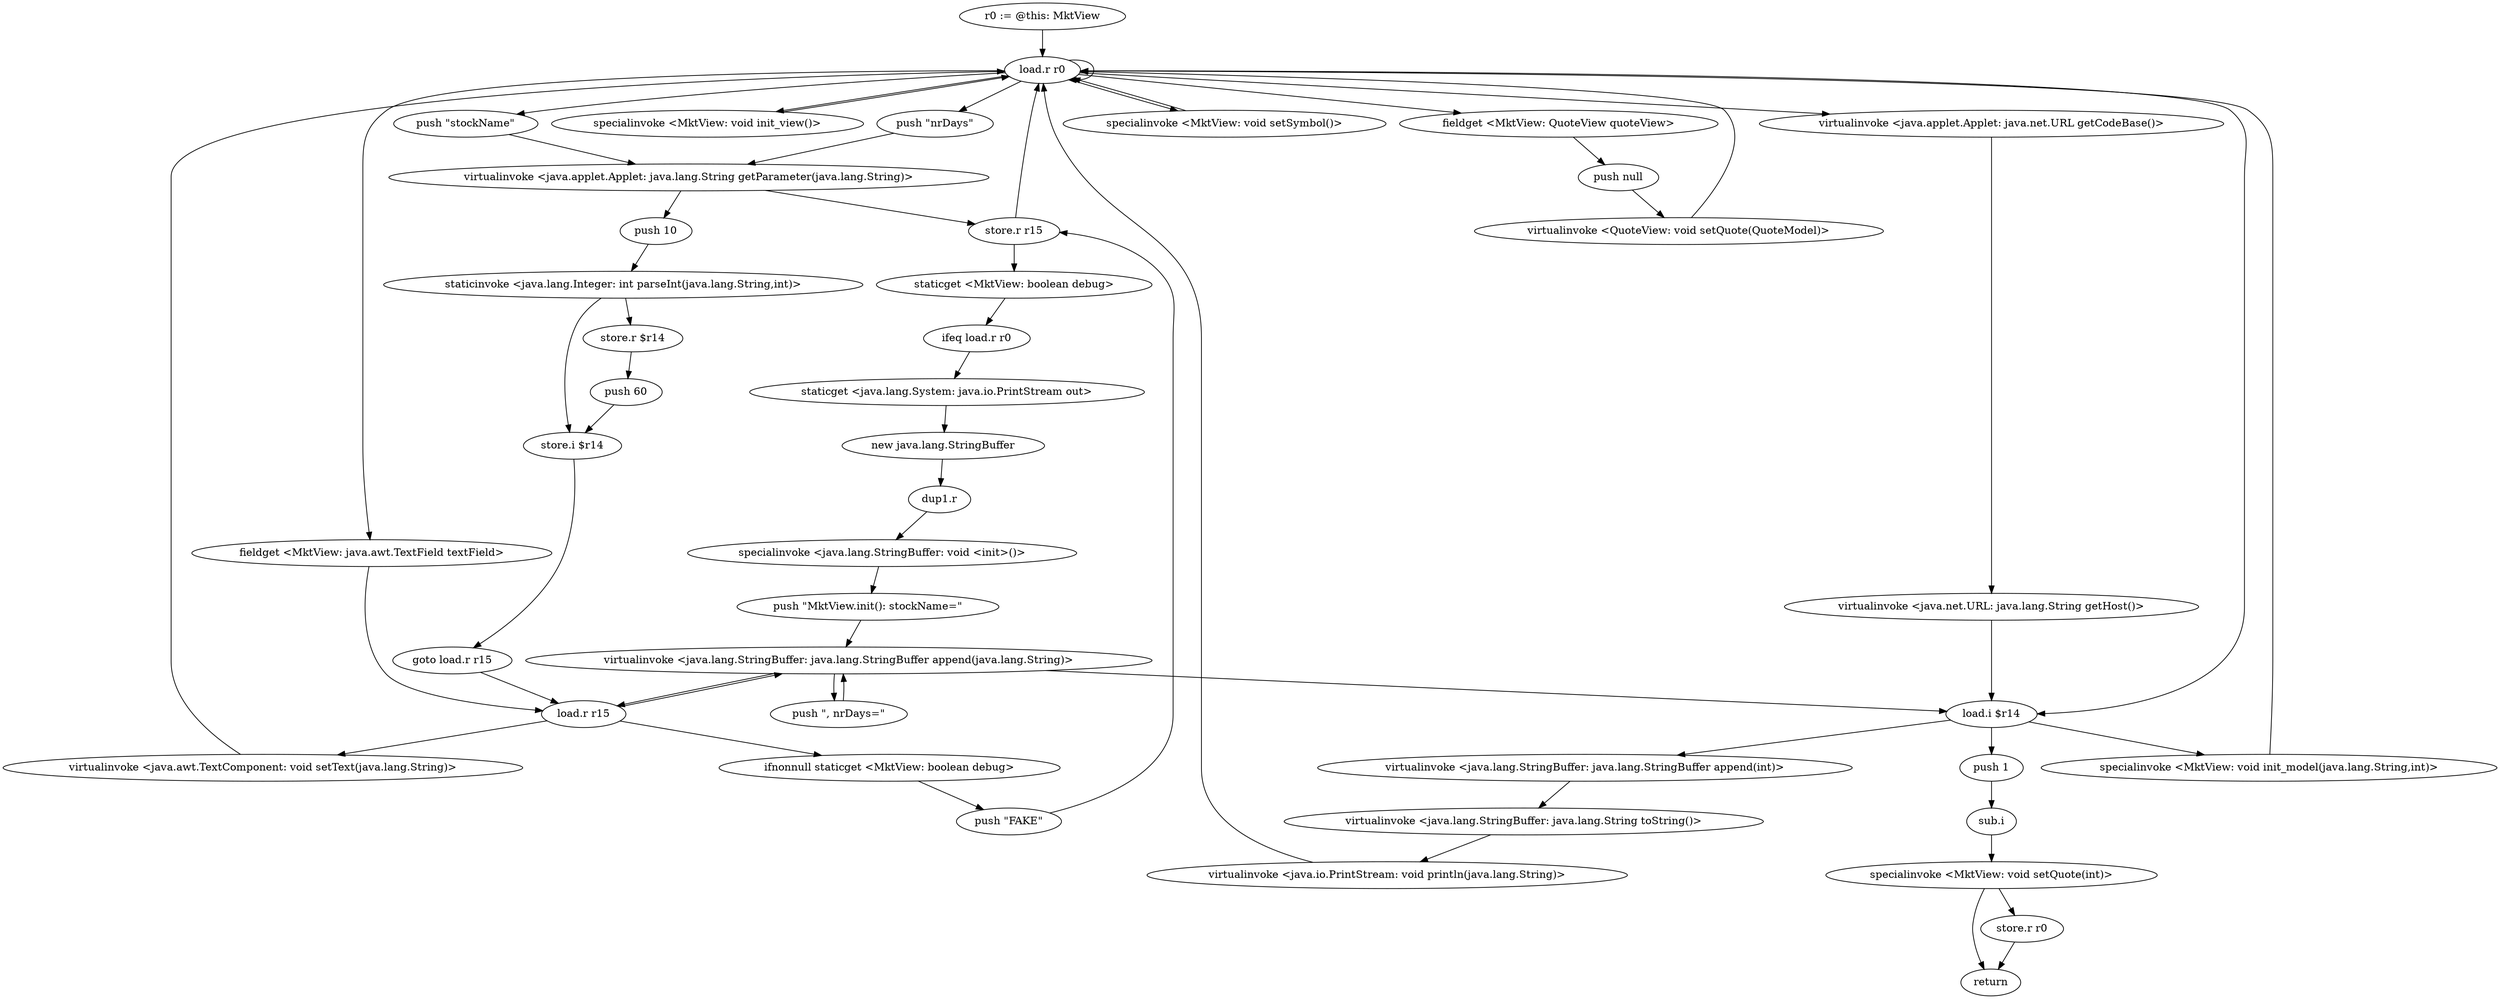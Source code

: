 digraph "" {
    "r0 := @this: MktView"
    "load.r r0"
    "r0 := @this: MktView"->"load.r r0";
    "push \"stockName\""
    "load.r r0"->"push \"stockName\"";
    "virtualinvoke <java.applet.Applet: java.lang.String getParameter(java.lang.String)>"
    "push \"stockName\""->"virtualinvoke <java.applet.Applet: java.lang.String getParameter(java.lang.String)>";
    "store.r r15"
    "virtualinvoke <java.applet.Applet: java.lang.String getParameter(java.lang.String)>"->"store.r r15";
    "store.r r15"->"load.r r0";
    "push \"nrDays\""
    "load.r r0"->"push \"nrDays\"";
    "push \"nrDays\""->"virtualinvoke <java.applet.Applet: java.lang.String getParameter(java.lang.String)>";
    "push 10"
    "virtualinvoke <java.applet.Applet: java.lang.String getParameter(java.lang.String)>"->"push 10";
    "staticinvoke <java.lang.Integer: int parseInt(java.lang.String,int)>"
    "push 10"->"staticinvoke <java.lang.Integer: int parseInt(java.lang.String,int)>";
    "store.i $r14"
    "staticinvoke <java.lang.Integer: int parseInt(java.lang.String,int)>"->"store.i $r14";
    "goto load.r r15"
    "store.i $r14"->"goto load.r r15";
    "load.r r15"
    "goto load.r r15"->"load.r r15";
    "ifnonnull staticget <MktView: boolean debug>"
    "load.r r15"->"ifnonnull staticget <MktView: boolean debug>";
    "push \"FAKE\""
    "ifnonnull staticget <MktView: boolean debug>"->"push \"FAKE\"";
    "push \"FAKE\""->"store.r r15";
    "staticget <MktView: boolean debug>"
    "store.r r15"->"staticget <MktView: boolean debug>";
    "ifeq load.r r0"
    "staticget <MktView: boolean debug>"->"ifeq load.r r0";
    "staticget <java.lang.System: java.io.PrintStream out>"
    "ifeq load.r r0"->"staticget <java.lang.System: java.io.PrintStream out>";
    "new java.lang.StringBuffer"
    "staticget <java.lang.System: java.io.PrintStream out>"->"new java.lang.StringBuffer";
    "dup1.r"
    "new java.lang.StringBuffer"->"dup1.r";
    "specialinvoke <java.lang.StringBuffer: void <init>()>"
    "dup1.r"->"specialinvoke <java.lang.StringBuffer: void <init>()>";
    "push \"MktView.init(): stockName=\""
    "specialinvoke <java.lang.StringBuffer: void <init>()>"->"push \"MktView.init(): stockName=\"";
    "virtualinvoke <java.lang.StringBuffer: java.lang.StringBuffer append(java.lang.String)>"
    "push \"MktView.init(): stockName=\""->"virtualinvoke <java.lang.StringBuffer: java.lang.StringBuffer append(java.lang.String)>";
    "virtualinvoke <java.lang.StringBuffer: java.lang.StringBuffer append(java.lang.String)>"->"load.r r15";
    "load.r r15"->"virtualinvoke <java.lang.StringBuffer: java.lang.StringBuffer append(java.lang.String)>";
    "push \", nrDays=\""
    "virtualinvoke <java.lang.StringBuffer: java.lang.StringBuffer append(java.lang.String)>"->"push \", nrDays=\"";
    "push \", nrDays=\""->"virtualinvoke <java.lang.StringBuffer: java.lang.StringBuffer append(java.lang.String)>";
    "load.i $r14"
    "virtualinvoke <java.lang.StringBuffer: java.lang.StringBuffer append(java.lang.String)>"->"load.i $r14";
    "virtualinvoke <java.lang.StringBuffer: java.lang.StringBuffer append(int)>"
    "load.i $r14"->"virtualinvoke <java.lang.StringBuffer: java.lang.StringBuffer append(int)>";
    "virtualinvoke <java.lang.StringBuffer: java.lang.String toString()>"
    "virtualinvoke <java.lang.StringBuffer: java.lang.StringBuffer append(int)>"->"virtualinvoke <java.lang.StringBuffer: java.lang.String toString()>";
    "virtualinvoke <java.io.PrintStream: void println(java.lang.String)>"
    "virtualinvoke <java.lang.StringBuffer: java.lang.String toString()>"->"virtualinvoke <java.io.PrintStream: void println(java.lang.String)>";
    "virtualinvoke <java.io.PrintStream: void println(java.lang.String)>"->"load.r r0";
    "specialinvoke <MktView: void init_view()>"
    "load.r r0"->"specialinvoke <MktView: void init_view()>";
    "specialinvoke <MktView: void init_view()>"->"load.r r0";
    "fieldget <MktView: QuoteView quoteView>"
    "load.r r0"->"fieldget <MktView: QuoteView quoteView>";
    "push null"
    "fieldget <MktView: QuoteView quoteView>"->"push null";
    "virtualinvoke <QuoteView: void setQuote(QuoteModel)>"
    "push null"->"virtualinvoke <QuoteView: void setQuote(QuoteModel)>";
    "virtualinvoke <QuoteView: void setQuote(QuoteModel)>"->"load.r r0";
    "fieldget <MktView: java.awt.TextField textField>"
    "load.r r0"->"fieldget <MktView: java.awt.TextField textField>";
    "fieldget <MktView: java.awt.TextField textField>"->"load.r r15";
    "virtualinvoke <java.awt.TextComponent: void setText(java.lang.String)>"
    "load.r r15"->"virtualinvoke <java.awt.TextComponent: void setText(java.lang.String)>";
    "virtualinvoke <java.awt.TextComponent: void setText(java.lang.String)>"->"load.r r0";
    "load.r r0"->"load.r r0";
    "virtualinvoke <java.applet.Applet: java.net.URL getCodeBase()>"
    "load.r r0"->"virtualinvoke <java.applet.Applet: java.net.URL getCodeBase()>";
    "virtualinvoke <java.net.URL: java.lang.String getHost()>"
    "virtualinvoke <java.applet.Applet: java.net.URL getCodeBase()>"->"virtualinvoke <java.net.URL: java.lang.String getHost()>";
    "virtualinvoke <java.net.URL: java.lang.String getHost()>"->"load.i $r14";
    "specialinvoke <MktView: void init_model(java.lang.String,int)>"
    "load.i $r14"->"specialinvoke <MktView: void init_model(java.lang.String,int)>";
    "specialinvoke <MktView: void init_model(java.lang.String,int)>"->"load.r r0";
    "specialinvoke <MktView: void setSymbol()>"
    "load.r r0"->"specialinvoke <MktView: void setSymbol()>";
    "specialinvoke <MktView: void setSymbol()>"->"load.r r0";
    "load.r r0"->"load.i $r14";
    "push 1"
    "load.i $r14"->"push 1";
    "sub.i"
    "push 1"->"sub.i";
    "specialinvoke <MktView: void setQuote(int)>"
    "sub.i"->"specialinvoke <MktView: void setQuote(int)>";
    "return"
    "specialinvoke <MktView: void setQuote(int)>"->"return";
    "store.r r0"
    "specialinvoke <MktView: void setQuote(int)>"->"store.r r0";
    "store.r r0"->"return";
    "store.r $r14"
    "staticinvoke <java.lang.Integer: int parseInt(java.lang.String,int)>"->"store.r $r14";
    "push 60"
    "store.r $r14"->"push 60";
    "push 60"->"store.i $r14";
}
